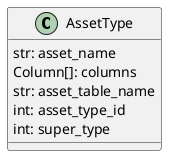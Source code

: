 @startuml asset_type_class

class AssetType {
    str: asset_name
    Column[]: columns
    str: asset_table_name
    int: asset_type_id
    int: super_type
}

@enduml